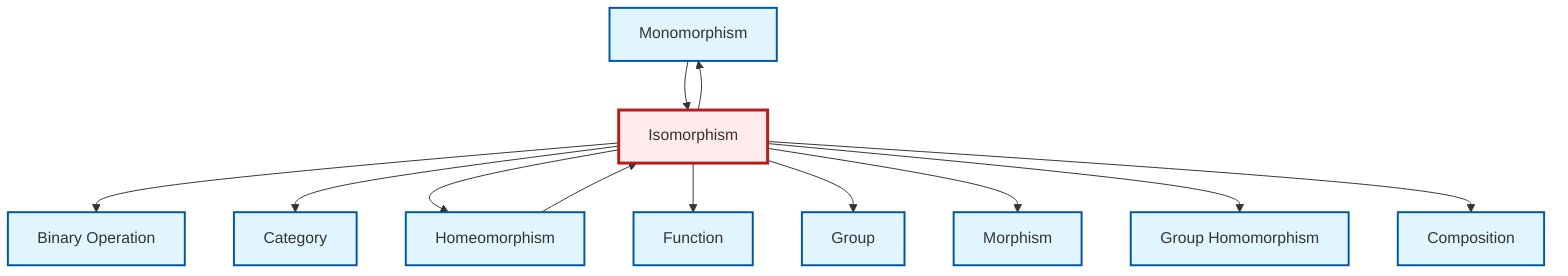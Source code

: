 graph TD
    classDef definition fill:#e1f5fe,stroke:#01579b,stroke-width:2px
    classDef theorem fill:#f3e5f5,stroke:#4a148c,stroke-width:2px
    classDef axiom fill:#fff3e0,stroke:#e65100,stroke-width:2px
    classDef example fill:#e8f5e9,stroke:#1b5e20,stroke-width:2px
    classDef current fill:#ffebee,stroke:#b71c1c,stroke-width:3px
    def-binary-operation["Binary Operation"]:::definition
    def-group["Group"]:::definition
    def-homomorphism["Group Homomorphism"]:::definition
    def-morphism["Morphism"]:::definition
    def-composition["Composition"]:::definition
    def-monomorphism["Monomorphism"]:::definition
    def-category["Category"]:::definition
    def-function["Function"]:::definition
    def-homeomorphism["Homeomorphism"]:::definition
    def-isomorphism["Isomorphism"]:::definition
    def-monomorphism --> def-isomorphism
    def-isomorphism --> def-binary-operation
    def-isomorphism --> def-category
    def-isomorphism --> def-monomorphism
    def-isomorphism --> def-homeomorphism
    def-isomorphism --> def-function
    def-isomorphism --> def-group
    def-isomorphism --> def-morphism
    def-isomorphism --> def-homomorphism
    def-isomorphism --> def-composition
    def-homeomorphism --> def-isomorphism
    class def-isomorphism current